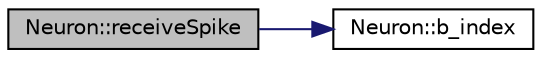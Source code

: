digraph "Neuron::receiveSpike"
{
  edge [fontname="Helvetica",fontsize="10",labelfontname="Helvetica",labelfontsize="10"];
  node [fontname="Helvetica",fontsize="10",shape=record];
  rankdir="LR";
  Node29 [label="Neuron::receiveSpike",height=0.2,width=0.4,color="black", fillcolor="grey75", style="filled", fontcolor="black"];
  Node29 -> Node30 [color="midnightblue",fontsize="10",style="solid",fontname="Helvetica"];
  Node30 [label="Neuron::b_index",height=0.2,width=0.4,color="black", fillcolor="white", style="filled",URL="$class_neuron.html#a0e83bd21656eda8407ddb56d725a3d52",tooltip="returns index of buffer in which to write "];
}
